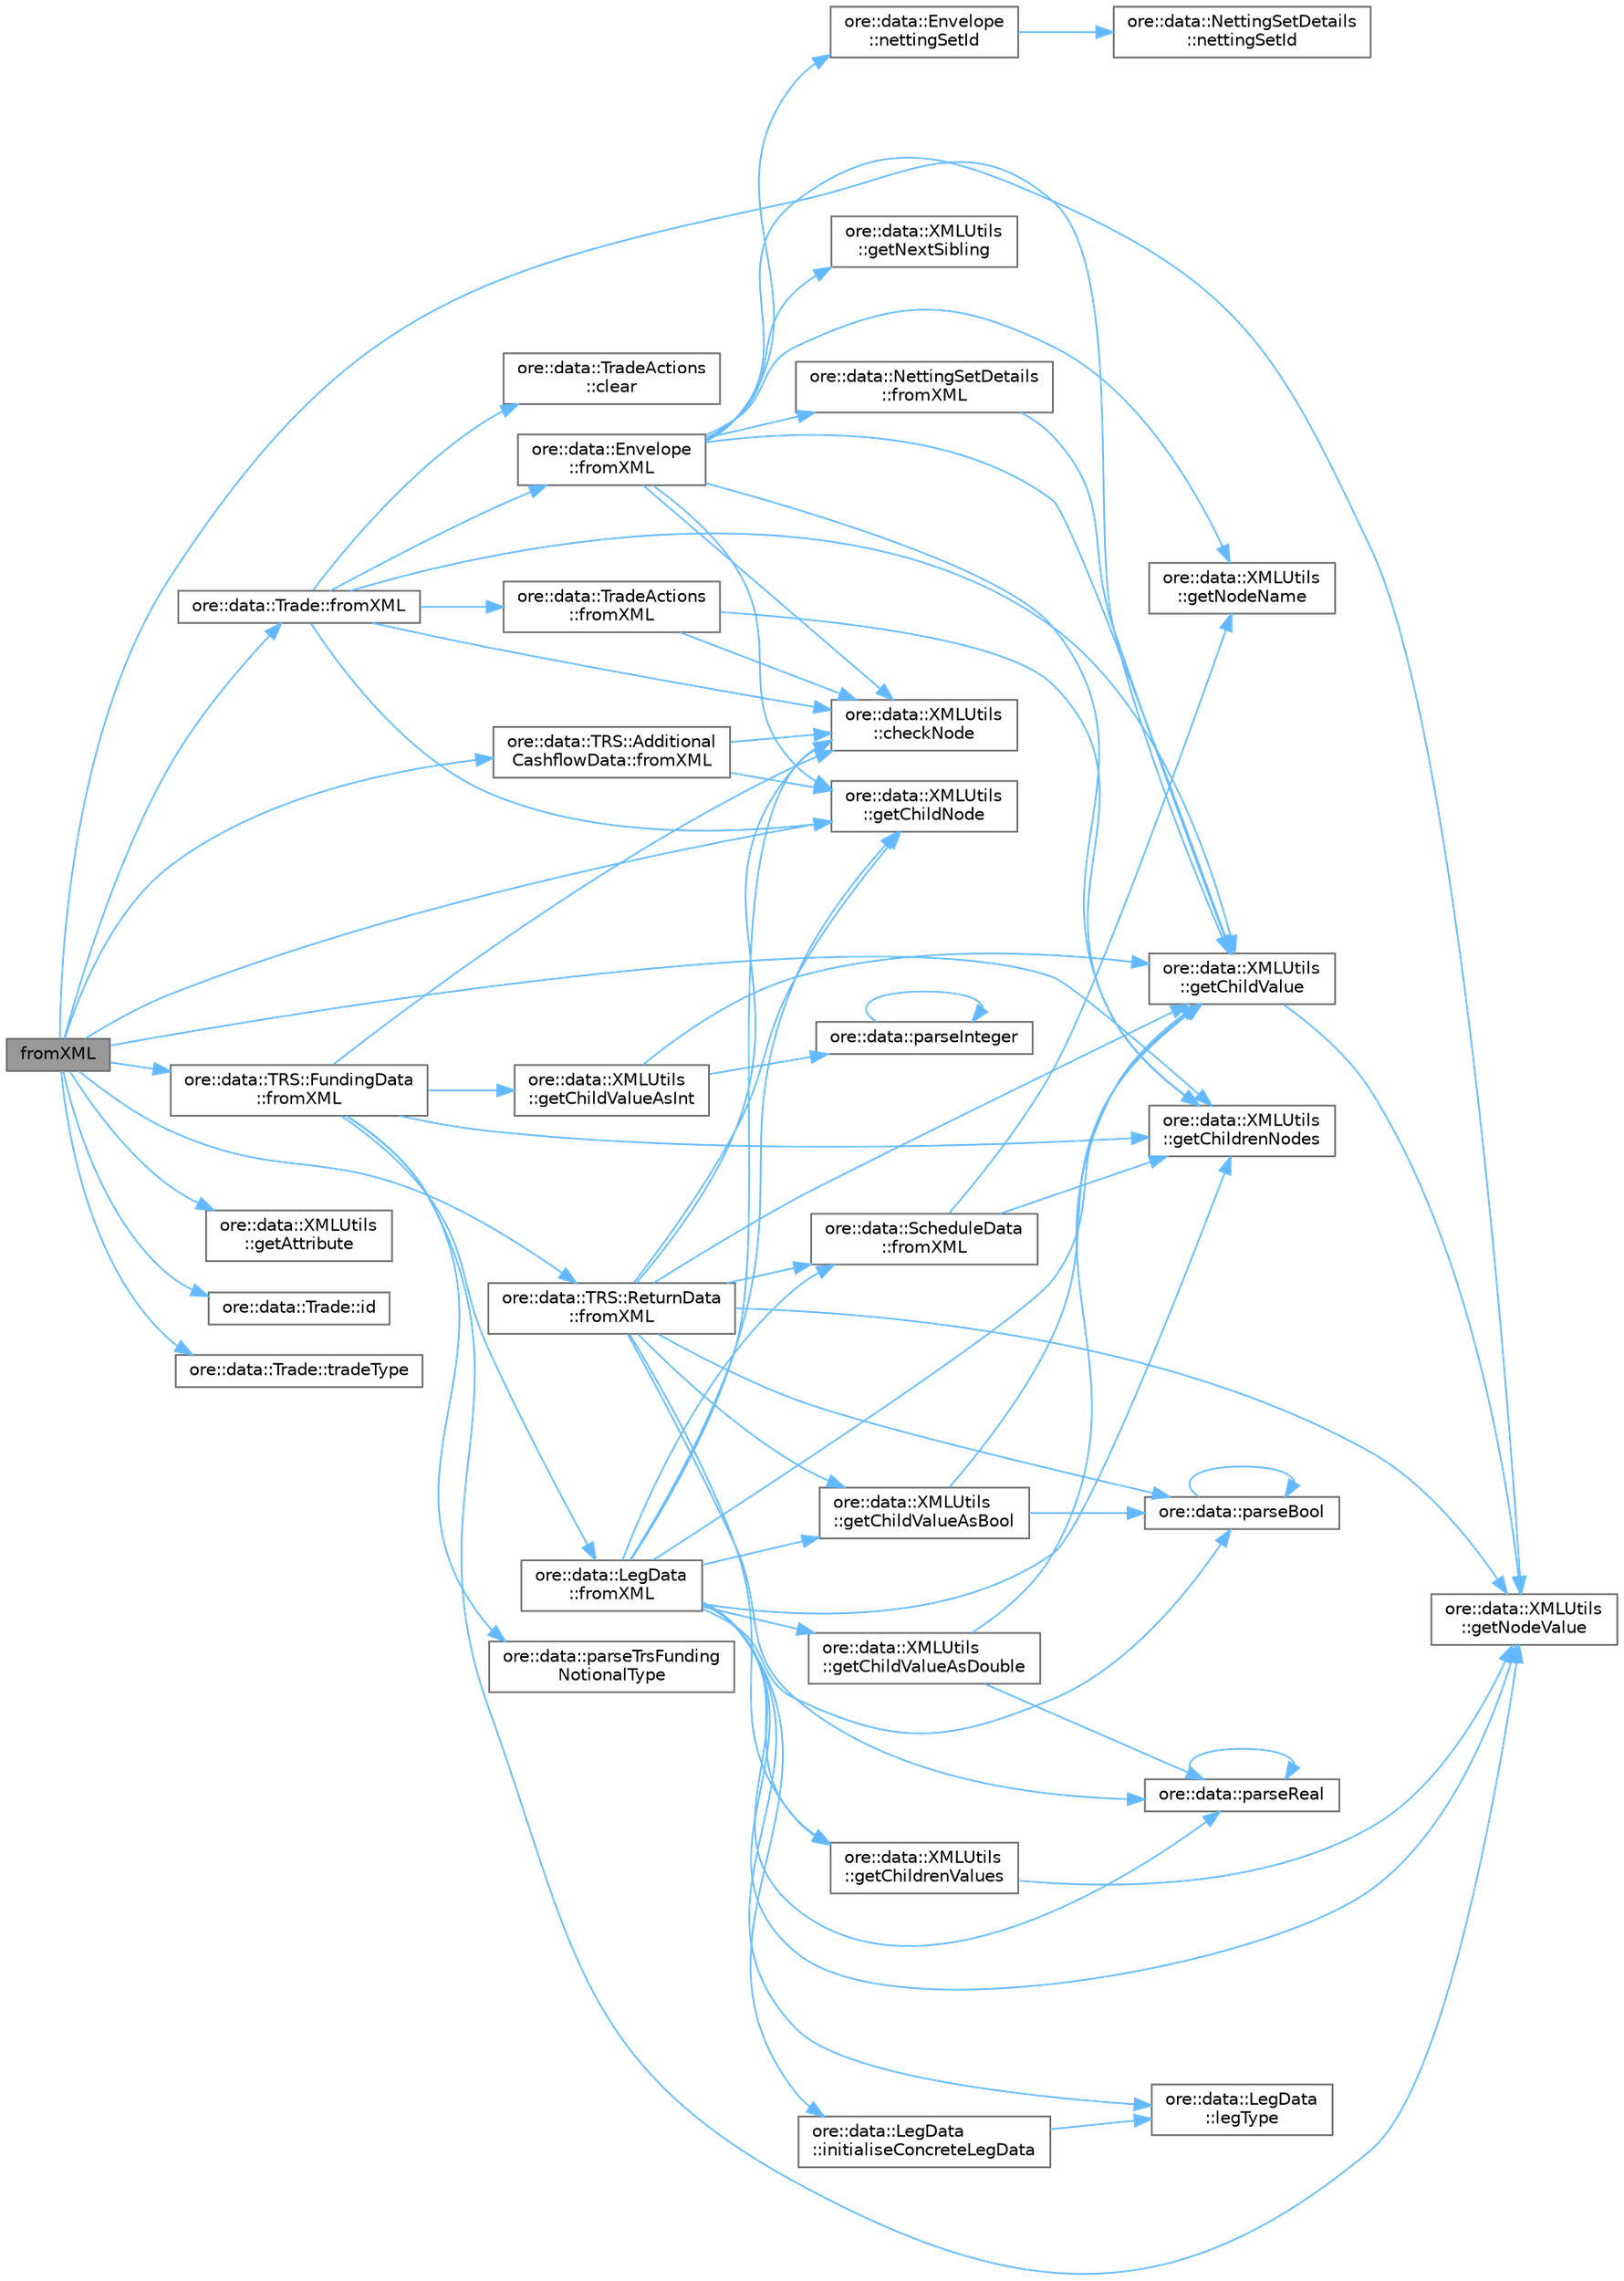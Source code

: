 digraph "fromXML"
{
 // INTERACTIVE_SVG=YES
 // LATEX_PDF_SIZE
  bgcolor="transparent";
  edge [fontname=Helvetica,fontsize=10,labelfontname=Helvetica,labelfontsize=10];
  node [fontname=Helvetica,fontsize=10,shape=box,height=0.2,width=0.4];
  rankdir="LR";
  Node1 [label="fromXML",height=0.2,width=0.4,color="gray40", fillcolor="grey60", style="filled", fontcolor="black",tooltip=" "];
  Node1 -> Node2 [color="steelblue1",style="solid"];
  Node2 [label="ore::data::Trade::fromXML",height=0.2,width=0.4,color="grey40", fillcolor="white", style="filled",URL="$classore_1_1data_1_1_trade.html#a7741ae0fc924943de5bfe02928262eb7",tooltip=" "];
  Node2 -> Node3 [color="steelblue1",style="solid"];
  Node3 [label="ore::data::XMLUtils\l::checkNode",height=0.2,width=0.4,color="grey40", fillcolor="white", style="filled",URL="$classore_1_1data_1_1_x_m_l_utils.html#a37c092916f4bdf10d4fbf6bb9e474db7",tooltip=" "];
  Node2 -> Node4 [color="steelblue1",style="solid"];
  Node4 [label="ore::data::TradeActions\l::clear",height=0.2,width=0.4,color="grey40", fillcolor="white", style="filled",URL="$classore_1_1data_1_1_trade_actions.html#ac8bb3912a3ce86b15842e79d0b421204",tooltip="Clear the trade actions."];
  Node2 -> Node5 [color="steelblue1",style="solid"];
  Node5 [label="ore::data::Envelope\l::fromXML",height=0.2,width=0.4,color="grey40", fillcolor="white", style="filled",URL="$classore_1_1data_1_1_envelope.html#a7741ae0fc924943de5bfe02928262eb7",tooltip=" "];
  Node5 -> Node3 [color="steelblue1",style="solid"];
  Node5 -> Node6 [color="steelblue1",style="solid"];
  Node6 [label="ore::data::NettingSetDetails\l::fromXML",height=0.2,width=0.4,color="grey40", fillcolor="white", style="filled",URL="$classore_1_1data_1_1_netting_set_details.html#a7741ae0fc924943de5bfe02928262eb7",tooltip=" "];
  Node6 -> Node7 [color="steelblue1",style="solid"];
  Node7 [label="ore::data::XMLUtils\l::getChildValue",height=0.2,width=0.4,color="grey40", fillcolor="white", style="filled",URL="$classore_1_1data_1_1_x_m_l_utils.html#a5a1307174ddefdb3aad6e3bd8cc63b27",tooltip=" "];
  Node7 -> Node8 [color="steelblue1",style="solid"];
  Node8 [label="ore::data::XMLUtils\l::getNodeValue",height=0.2,width=0.4,color="grey40", fillcolor="white", style="filled",URL="$classore_1_1data_1_1_x_m_l_utils.html#a6704501b110fa9d056096df3e05f0df2",tooltip="Get a node's value."];
  Node5 -> Node9 [color="steelblue1",style="solid"];
  Node9 [label="ore::data::XMLUtils\l::getChildNode",height=0.2,width=0.4,color="grey40", fillcolor="white", style="filled",URL="$classore_1_1data_1_1_x_m_l_utils.html#a5f2b91a4af900e85c356cfe807e64501",tooltip=" "];
  Node5 -> Node10 [color="steelblue1",style="solid"];
  Node10 [label="ore::data::XMLUtils\l::getChildrenNodes",height=0.2,width=0.4,color="grey40", fillcolor="white", style="filled",URL="$classore_1_1data_1_1_x_m_l_utils.html#a42678b2a0d7c4052dc19123914359ec1",tooltip="Returns all the children with a given name."];
  Node5 -> Node7 [color="steelblue1",style="solid"];
  Node5 -> Node11 [color="steelblue1",style="solid"];
  Node11 [label="ore::data::XMLUtils\l::getNextSibling",height=0.2,width=0.4,color="grey40", fillcolor="white", style="filled",URL="$classore_1_1data_1_1_x_m_l_utils.html#a7fedec5ac495a3e67a9abd7e4aae74aa",tooltip="Get a node's next sibling node."];
  Node5 -> Node12 [color="steelblue1",style="solid"];
  Node12 [label="ore::data::XMLUtils\l::getNodeName",height=0.2,width=0.4,color="grey40", fillcolor="white", style="filled",URL="$classore_1_1data_1_1_x_m_l_utils.html#a4e041c36cab0a16681fb41dfbd991882",tooltip="Get and set a node's name."];
  Node5 -> Node8 [color="steelblue1",style="solid"];
  Node5 -> Node13 [color="steelblue1",style="solid"];
  Node13 [label="ore::data::Envelope\l::nettingSetId",height=0.2,width=0.4,color="grey40", fillcolor="white", style="filled",URL="$classore_1_1data_1_1_envelope.html#a9bf8e40febad0782c5855488041ecfd7",tooltip=" "];
  Node13 -> Node14 [color="steelblue1",style="solid"];
  Node14 [label="ore::data::NettingSetDetails\l::nettingSetId",height=0.2,width=0.4,color="grey40", fillcolor="white", style="filled",URL="$classore_1_1data_1_1_netting_set_details.html#a9bf8e40febad0782c5855488041ecfd7",tooltip=" "];
  Node2 -> Node15 [color="steelblue1",style="solid"];
  Node15 [label="ore::data::TradeActions\l::fromXML",height=0.2,width=0.4,color="grey40", fillcolor="white", style="filled",URL="$classore_1_1data_1_1_trade_actions.html#a7741ae0fc924943de5bfe02928262eb7",tooltip=" "];
  Node15 -> Node3 [color="steelblue1",style="solid"];
  Node15 -> Node10 [color="steelblue1",style="solid"];
  Node2 -> Node9 [color="steelblue1",style="solid"];
  Node2 -> Node7 [color="steelblue1",style="solid"];
  Node1 -> Node16 [color="steelblue1",style="solid"];
  Node16 [label="ore::data::TRS::ReturnData\l::fromXML",height=0.2,width=0.4,color="grey40", fillcolor="white", style="filled",URL="$classore_1_1data_1_1_t_r_s_1_1_return_data.html#a7741ae0fc924943de5bfe02928262eb7",tooltip=" "];
  Node16 -> Node3 [color="steelblue1",style="solid"];
  Node16 -> Node17 [color="steelblue1",style="solid"];
  Node17 [label="ore::data::ScheduleData\l::fromXML",height=0.2,width=0.4,color="grey40", fillcolor="white", style="filled",URL="$classore_1_1data_1_1_schedule_data.html#a7741ae0fc924943de5bfe02928262eb7",tooltip=" "];
  Node17 -> Node10 [color="steelblue1",style="solid"];
  Node17 -> Node12 [color="steelblue1",style="solid"];
  Node16 -> Node9 [color="steelblue1",style="solid"];
  Node16 -> Node18 [color="steelblue1",style="solid"];
  Node18 [label="ore::data::XMLUtils\l::getChildrenValues",height=0.2,width=0.4,color="grey40", fillcolor="white", style="filled",URL="$classore_1_1data_1_1_x_m_l_utils.html#aaf4e8600c620cb901bd271e3ec76d702",tooltip=" "];
  Node18 -> Node8 [color="steelblue1",style="solid"];
  Node16 -> Node7 [color="steelblue1",style="solid"];
  Node16 -> Node19 [color="steelblue1",style="solid"];
  Node19 [label="ore::data::XMLUtils\l::getChildValueAsBool",height=0.2,width=0.4,color="grey40", fillcolor="white", style="filled",URL="$classore_1_1data_1_1_x_m_l_utils.html#a5dc9d9e82028f69de452d27da6b43db0",tooltip=" "];
  Node19 -> Node7 [color="steelblue1",style="solid"];
  Node19 -> Node20 [color="steelblue1",style="solid"];
  Node20 [label="ore::data::parseBool",height=0.2,width=0.4,color="grey40", fillcolor="white", style="filled",URL="$group__utilities.html#ga94621f11193864fa1338296232dc5be9",tooltip="Convert text to bool."];
  Node20 -> Node20 [color="steelblue1",style="solid"];
  Node16 -> Node8 [color="steelblue1",style="solid"];
  Node16 -> Node20 [color="steelblue1",style="solid"];
  Node16 -> Node21 [color="steelblue1",style="solid"];
  Node21 [label="ore::data::parseReal",height=0.2,width=0.4,color="grey40", fillcolor="white", style="filled",URL="$group__utilities.html#gad1db2a68f9a73667c3b4084d63955bdd",tooltip="Convert text to Real."];
  Node21 -> Node21 [color="steelblue1",style="solid"];
  Node1 -> Node22 [color="steelblue1",style="solid"];
  Node22 [label="ore::data::TRS::FundingData\l::fromXML",height=0.2,width=0.4,color="grey40", fillcolor="white", style="filled",URL="$classore_1_1data_1_1_t_r_s_1_1_funding_data.html#a7741ae0fc924943de5bfe02928262eb7",tooltip=" "];
  Node22 -> Node3 [color="steelblue1",style="solid"];
  Node22 -> Node23 [color="steelblue1",style="solid"];
  Node23 [label="ore::data::LegData\l::fromXML",height=0.2,width=0.4,color="grey40", fillcolor="white", style="filled",URL="$classore_1_1data_1_1_leg_data.html#a7741ae0fc924943de5bfe02928262eb7",tooltip=" "];
  Node23 -> Node3 [color="steelblue1",style="solid"];
  Node23 -> Node17 [color="steelblue1",style="solid"];
  Node23 -> Node9 [color="steelblue1",style="solid"];
  Node23 -> Node10 [color="steelblue1",style="solid"];
  Node23 -> Node18 [color="steelblue1",style="solid"];
  Node23 -> Node7 [color="steelblue1",style="solid"];
  Node23 -> Node19 [color="steelblue1",style="solid"];
  Node23 -> Node24 [color="steelblue1",style="solid"];
  Node24 [label="ore::data::XMLUtils\l::getChildValueAsDouble",height=0.2,width=0.4,color="grey40", fillcolor="white", style="filled",URL="$classore_1_1data_1_1_x_m_l_utils.html#a450d9b1fe5949d01160aeb42654d7f1d",tooltip=" "];
  Node24 -> Node7 [color="steelblue1",style="solid"];
  Node24 -> Node21 [color="steelblue1",style="solid"];
  Node23 -> Node8 [color="steelblue1",style="solid"];
  Node23 -> Node25 [color="steelblue1",style="solid"];
  Node25 [label="ore::data::LegData\l::initialiseConcreteLegData",height=0.2,width=0.4,color="grey40", fillcolor="white", style="filled",URL="$classore_1_1data_1_1_leg_data.html#a58e282e54a30c37dab5b0403eede425d",tooltip=" "];
  Node25 -> Node26 [color="steelblue1",style="solid"];
  Node26 [label="ore::data::LegData\l::legType",height=0.2,width=0.4,color="grey40", fillcolor="white", style="filled",URL="$classore_1_1data_1_1_leg_data.html#a81b9d9c795e1f72812f0da9b14382f4a",tooltip=" "];
  Node23 -> Node26 [color="steelblue1",style="solid"];
  Node23 -> Node20 [color="steelblue1",style="solid"];
  Node23 -> Node21 [color="steelblue1",style="solid"];
  Node22 -> Node10 [color="steelblue1",style="solid"];
  Node22 -> Node27 [color="steelblue1",style="solid"];
  Node27 [label="ore::data::XMLUtils\l::getChildValueAsInt",height=0.2,width=0.4,color="grey40", fillcolor="white", style="filled",URL="$classore_1_1data_1_1_x_m_l_utils.html#a671fddcd84c82969a0291db7976113ef",tooltip=" "];
  Node27 -> Node7 [color="steelblue1",style="solid"];
  Node27 -> Node28 [color="steelblue1",style="solid"];
  Node28 [label="ore::data::parseInteger",height=0.2,width=0.4,color="grey40", fillcolor="white", style="filled",URL="$group__utilities.html#gaecd67eda4fb5f4859bb8f6d383547721",tooltip="Convert text to QuantLib::Integer."];
  Node28 -> Node28 [color="steelblue1",style="solid"];
  Node22 -> Node8 [color="steelblue1",style="solid"];
  Node22 -> Node29 [color="steelblue1",style="solid"];
  Node29 [label="ore::data::parseTrsFunding\lNotionalType",height=0.2,width=0.4,color="grey40", fillcolor="white", style="filled",URL="$namespaceore_1_1data.html#a7d25eff571517581e62e00b85a12b544",tooltip=" "];
  Node1 -> Node30 [color="steelblue1",style="solid"];
  Node30 [label="ore::data::TRS::Additional\lCashflowData::fromXML",height=0.2,width=0.4,color="grey40", fillcolor="white", style="filled",URL="$classore_1_1data_1_1_t_r_s_1_1_additional_cashflow_data.html#a7741ae0fc924943de5bfe02928262eb7",tooltip=" "];
  Node30 -> Node3 [color="steelblue1",style="solid"];
  Node30 -> Node9 [color="steelblue1",style="solid"];
  Node1 -> Node31 [color="steelblue1",style="solid"];
  Node31 [label="ore::data::XMLUtils\l::getAttribute",height=0.2,width=0.4,color="grey40", fillcolor="white", style="filled",URL="$classore_1_1data_1_1_x_m_l_utils.html#a2d656de3f92d61e867ec7a3c88ad4015",tooltip=" "];
  Node1 -> Node9 [color="steelblue1",style="solid"];
  Node1 -> Node10 [color="steelblue1",style="solid"];
  Node1 -> Node7 [color="steelblue1",style="solid"];
  Node1 -> Node32 [color="steelblue1",style="solid"];
  Node32 [label="ore::data::Trade::id",height=0.2,width=0.4,color="grey40", fillcolor="white", style="filled",URL="$classore_1_1data_1_1_trade.html#a87ddb3c71e81046ae19c4bf5949b178a",tooltip="Set the trade id."];
  Node1 -> Node33 [color="steelblue1",style="solid"];
  Node33 [label="ore::data::Trade::tradeType",height=0.2,width=0.4,color="grey40", fillcolor="white", style="filled",URL="$classore_1_1data_1_1_trade.html#aec03b18fc42a659e6dca829a82659809",tooltip=" "];
}
